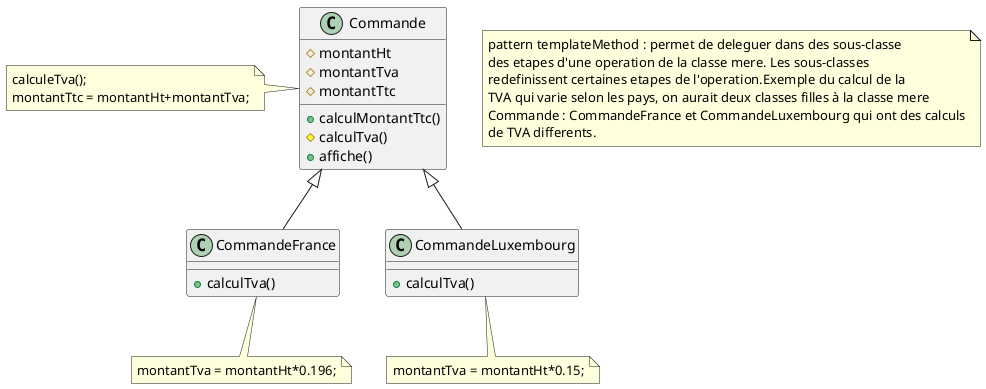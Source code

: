 @startuml

note "pattern templateMethod : permet de deleguer dans des sous-classe\ndes etapes d'une operation de la classe mere. Les sous-classes\nredefinissent certaines etapes de l'operation.Exemple du calcul de la\nTVA qui varie selon les pays, on aurait deux classes filles à la classe mere\nCommande : CommandeFrance et CommandeLuxembourg qui ont des calculs\nde TVA differents. " as N0

class Commande{
#montantHt
#montantTva
#montantTtc
+calculMontantTtc()
#calculTva()
+affiche()
}
note left of Commande : calculeTva();\nmontantTtc = montantHt+montantTva;
class CommandeFrance{
+calculTva()
}
note bottom of CommandeFrance : montantTva = montantHt*0.196;
class CommandeLuxembourg{
+calculTva()
}
note bottom of CommandeLuxembourg : montantTva = montantHt*0.15;

Commande <|-- CommandeFrance
Commande <|-- CommandeLuxembourg
@enduml